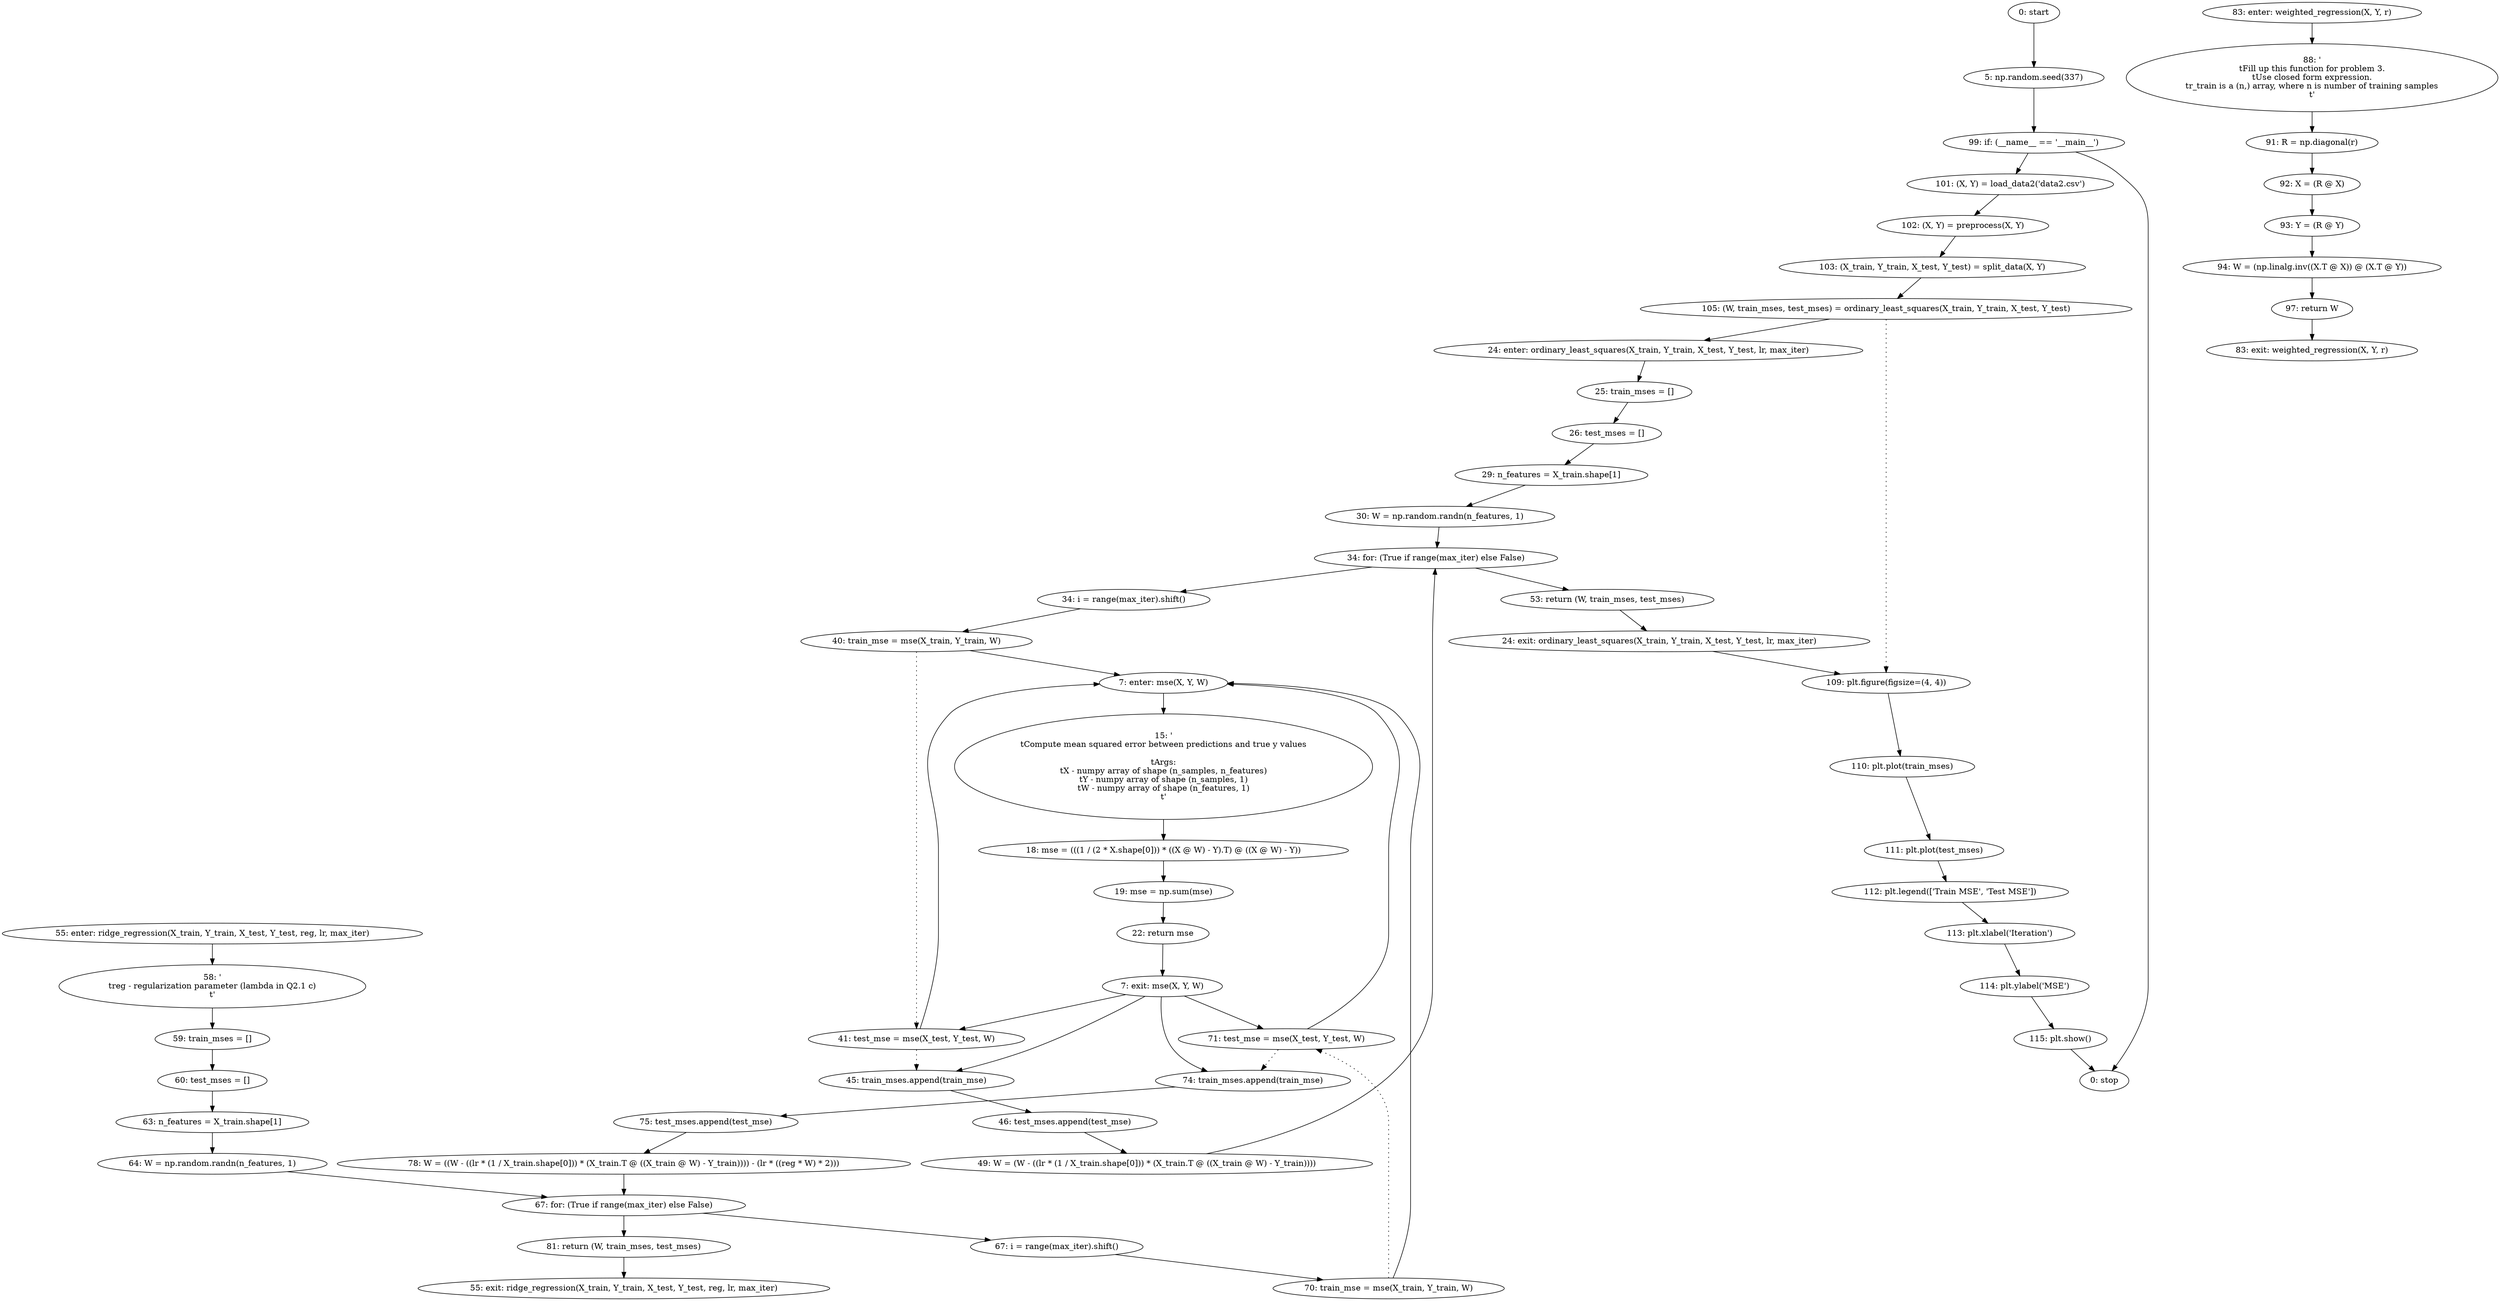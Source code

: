 strict digraph "" {
	node [label="\N"];
	0	 [label="0: start"];
	1	 [label="5: np.random.seed(337)"];
	0 -> 1;
	45	 [label="99: if: (__name__ == '__main__')"];
	1 -> 45;
	46	 [label="101: (X, Y) = load_data2('data2.csv')"];
	45 -> 46;
	57	 [label="0: stop"];
	45 -> 57;
	2	 [label="7: enter: mse(X, Y, W)"];
	4	 [label="15: '\n\tCompute mean squared error between predictions and true y values\n\n\tArgs:\n\tX - numpy array of shape (n_samples, n_features)\n\tY \
- numpy array of shape (n_samples, 1)\n\tW - numpy array of shape (n_features, 1)\n\t'"];
	2 -> 4;
	5	 [label="18: mse = (((1 / (2 * X.shape[0])) * ((X @ W) - Y).T) @ ((X @ W) - Y))"];
	4 -> 5;
	16	 [label="40: train_mse = mse(X_train, Y_train, W)"];
	16 -> 2;
	17	 [label="41: test_mse = mse(X_test, Y_test, W)"];
	16 -> 17	 [style=dotted,
		weight=100];
	17 -> 2;
	18	 [label="45: train_mses.append(train_mse)"];
	17 -> 18	 [style=dotted,
		weight=100];
	19	 [label="46: test_mses.append(test_mse)"];
	18 -> 19;
	31	 [label="70: train_mse = mse(X_train, Y_train, W)"];
	31 -> 2;
	32	 [label="71: test_mse = mse(X_test, Y_test, W)"];
	31 -> 32	 [style=dotted,
		weight=100];
	32 -> 2;
	33	 [label="74: train_mses.append(train_mse)"];
	32 -> 33	 [style=dotted,
		weight=100];
	34	 [label="75: test_mses.append(test_mse)"];
	33 -> 34;
	3	 [label="7: exit: mse(X, Y, W)"];
	3 -> 17;
	3 -> 18;
	3 -> 32;
	3 -> 33;
	7	 [label="22: return mse"];
	7 -> 3;
	6	 [label="19: mse = np.sum(mse)"];
	5 -> 6;
	6 -> 7;
	8	 [label="24: enter: ordinary_least_squares(X_train, Y_train, X_test, Y_test, lr, max_iter)"];
	10	 [label="25: train_mses = []"];
	8 -> 10;
	11	 [label="26: test_mses = []"];
	10 -> 11;
	49	 [label="105: (W, train_mses, test_mses) = ordinary_least_squares(X_train, Y_train, X_test, Y_test)"];
	49 -> 8;
	50	 [label="109: plt.figure(figsize=(4, 4))"];
	49 -> 50	 [style=dotted,
		weight=100];
	51	 [label="110: plt.plot(train_mses)"];
	50 -> 51;
	9	 [label="24: exit: ordinary_least_squares(X_train, Y_train, X_test, Y_test, lr, max_iter)"];
	9 -> 50;
	21	 [label="53: return (W, train_mses, test_mses)"];
	21 -> 9;
	12	 [label="29: n_features = X_train.shape[1]"];
	11 -> 12;
	13	 [label="30: W = np.random.randn(n_features, 1)"];
	12 -> 13;
	14	 [label="34: for: (True if range(max_iter) else False)"];
	13 -> 14;
	14 -> 21;
	15	 [label="34: i = range(max_iter).shift()"];
	14 -> 15;
	15 -> 16;
	20	 [label="49: W = (W - ((lr * (1 / X_train.shape[0])) * (X_train.T @ ((X_train @ W) - Y_train))))"];
	20 -> 14;
	19 -> 20;
	22	 [label="55: enter: ridge_regression(X_train, Y_train, X_test, Y_test, reg, lr, max_iter)"];
	24	 [label="58: '\n\treg - regularization parameter (lambda in Q2.1 c)\n\t'"];
	22 -> 24;
	25	 [label="59: train_mses = []"];
	24 -> 25;
	23	 [label="55: exit: ridge_regression(X_train, Y_train, X_test, Y_test, reg, lr, max_iter)"];
	36	 [label="81: return (W, train_mses, test_mses)"];
	36 -> 23;
	26	 [label="60: test_mses = []"];
	25 -> 26;
	27	 [label="63: n_features = X_train.shape[1]"];
	26 -> 27;
	28	 [label="64: W = np.random.randn(n_features, 1)"];
	27 -> 28;
	29	 [label="67: for: (True if range(max_iter) else False)"];
	28 -> 29;
	29 -> 36;
	30	 [label="67: i = range(max_iter).shift()"];
	29 -> 30;
	30 -> 31;
	35	 [label="78: W = ((W - ((lr * (1 / X_train.shape[0])) * (X_train.T @ ((X_train @ W) - Y_train)))) - (lr * ((reg * W) * 2)))"];
	35 -> 29;
	34 -> 35;
	37	 [label="83: enter: weighted_regression(X, Y, r)"];
	39	 [label="88: '\n\tFill up this function for problem 3.\n\tUse closed form expression.\n\tr_train is a (n,) array, where n is number of training \
samples\n\t'"];
	37 -> 39;
	40	 [label="91: R = np.diagonal(r)"];
	39 -> 40;
	38	 [label="83: exit: weighted_regression(X, Y, r)"];
	44	 [label="97: return W"];
	44 -> 38;
	41	 [label="92: X = (R @ X)"];
	40 -> 41;
	42	 [label="93: Y = (R @ Y)"];
	41 -> 42;
	43	 [label="94: W = (np.linalg.inv((X.T @ X)) @ (X.T @ Y))"];
	42 -> 43;
	43 -> 44;
	47	 [label="102: (X, Y) = preprocess(X, Y)"];
	46 -> 47;
	48	 [label="103: (X_train, Y_train, X_test, Y_test) = split_data(X, Y)"];
	47 -> 48;
	48 -> 49;
	52	 [label="111: plt.plot(test_mses)"];
	51 -> 52;
	53	 [label="112: plt.legend(['Train MSE', 'Test MSE'])"];
	52 -> 53;
	54	 [label="113: plt.xlabel('Iteration')"];
	53 -> 54;
	55	 [label="114: plt.ylabel('MSE')"];
	54 -> 55;
	56	 [label="115: plt.show()"];
	55 -> 56;
	56 -> 57;
}

